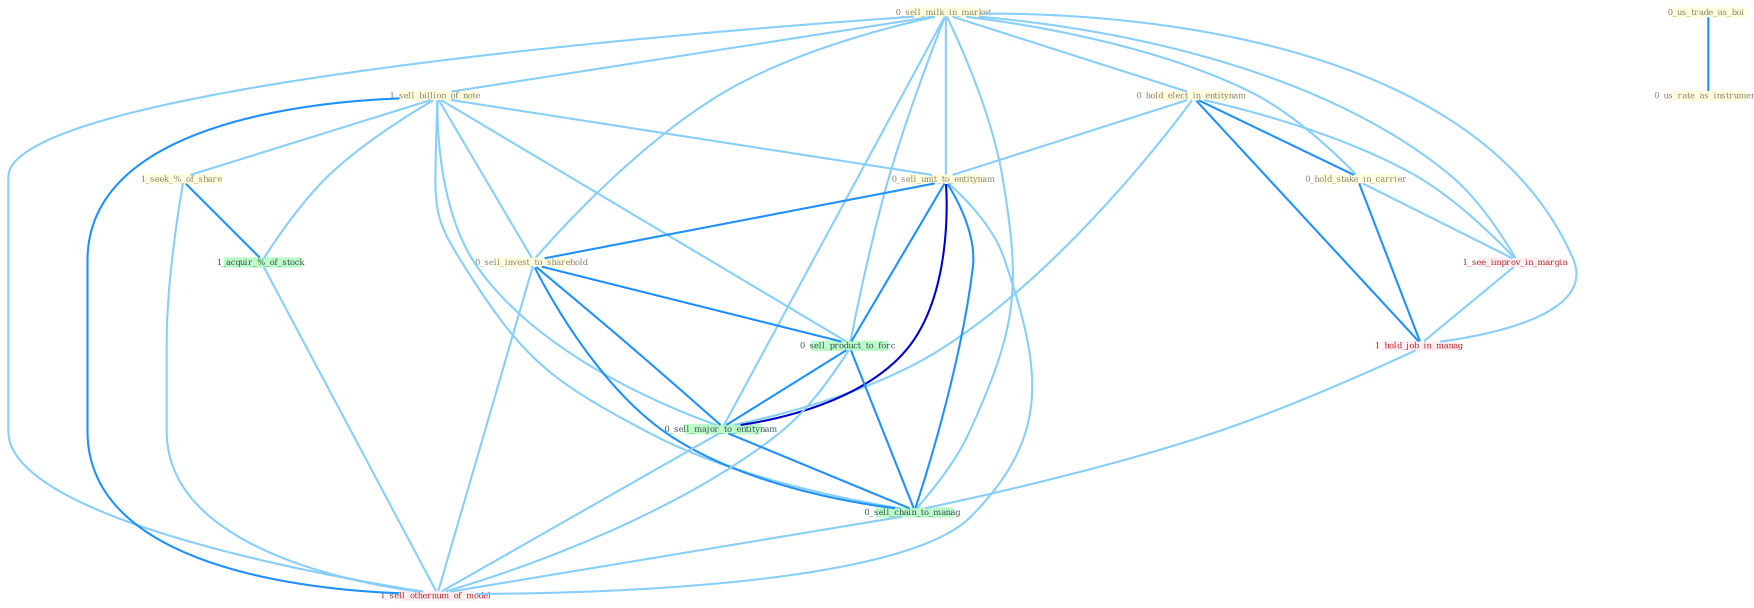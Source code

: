 Graph G{ 
    node
    [shape=polygon,style=filled,width=.5,height=.06,color="#BDFCC9",fixedsize=true,fontsize=4,
    fontcolor="#2f4f4f"];
    {node
    [color="#ffffe0", fontcolor="#8b7d6b"] "0_sell_milk_in_market " "1_sell_billion_of_note " "1_seek_%_of_share " "0_us_trade_as_boi " "0_us_rate_as_instrument " "0_hold_elect_in_entitynam " "0_sell_unit_to_entitynam " "0_hold_stake_in_carrier " "0_sell_invest_to_sharehold "}
{node [color="#fff0f5", fontcolor="#b22222"] "1_see_improv_in_margin " "1_hold_job_in_manag " "1_sell_othernum_of_model "}
edge [color="#B0E2FF"];

	"0_sell_milk_in_market " -- "1_sell_billion_of_note " [w="1", color="#87cefa" ];
	"0_sell_milk_in_market " -- "0_hold_elect_in_entitynam " [w="1", color="#87cefa" ];
	"0_sell_milk_in_market " -- "0_sell_unit_to_entitynam " [w="1", color="#87cefa" ];
	"0_sell_milk_in_market " -- "0_hold_stake_in_carrier " [w="1", color="#87cefa" ];
	"0_sell_milk_in_market " -- "0_sell_invest_to_sharehold " [w="1", color="#87cefa" ];
	"0_sell_milk_in_market " -- "1_see_improv_in_margin " [w="1", color="#87cefa" ];
	"0_sell_milk_in_market " -- "1_hold_job_in_manag " [w="1", color="#87cefa" ];
	"0_sell_milk_in_market " -- "0_sell_product_to_forc " [w="1", color="#87cefa" ];
	"0_sell_milk_in_market " -- "0_sell_major_to_entitynam " [w="1", color="#87cefa" ];
	"0_sell_milk_in_market " -- "0_sell_chain_to_manag " [w="1", color="#87cefa" ];
	"0_sell_milk_in_market " -- "1_sell_othernum_of_model " [w="1", color="#87cefa" ];
	"1_sell_billion_of_note " -- "1_seek_%_of_share " [w="1", color="#87cefa" ];
	"1_sell_billion_of_note " -- "0_sell_unit_to_entitynam " [w="1", color="#87cefa" ];
	"1_sell_billion_of_note " -- "0_sell_invest_to_sharehold " [w="1", color="#87cefa" ];
	"1_sell_billion_of_note " -- "1_acquir_%_of_stock " [w="1", color="#87cefa" ];
	"1_sell_billion_of_note " -- "0_sell_product_to_forc " [w="1", color="#87cefa" ];
	"1_sell_billion_of_note " -- "0_sell_major_to_entitynam " [w="1", color="#87cefa" ];
	"1_sell_billion_of_note " -- "0_sell_chain_to_manag " [w="1", color="#87cefa" ];
	"1_sell_billion_of_note " -- "1_sell_othernum_of_model " [w="2", color="#1e90ff" , len=0.8];
	"1_seek_%_of_share " -- "1_acquir_%_of_stock " [w="2", color="#1e90ff" , len=0.8];
	"1_seek_%_of_share " -- "1_sell_othernum_of_model " [w="1", color="#87cefa" ];
	"0_us_trade_as_boi " -- "0_us_rate_as_instrument " [w="2", color="#1e90ff" , len=0.8];
	"0_hold_elect_in_entitynam " -- "0_sell_unit_to_entitynam " [w="1", color="#87cefa" ];
	"0_hold_elect_in_entitynam " -- "0_hold_stake_in_carrier " [w="2", color="#1e90ff" , len=0.8];
	"0_hold_elect_in_entitynam " -- "1_see_improv_in_margin " [w="1", color="#87cefa" ];
	"0_hold_elect_in_entitynam " -- "1_hold_job_in_manag " [w="2", color="#1e90ff" , len=0.8];
	"0_hold_elect_in_entitynam " -- "0_sell_major_to_entitynam " [w="1", color="#87cefa" ];
	"0_sell_unit_to_entitynam " -- "0_sell_invest_to_sharehold " [w="2", color="#1e90ff" , len=0.8];
	"0_sell_unit_to_entitynam " -- "0_sell_product_to_forc " [w="2", color="#1e90ff" , len=0.8];
	"0_sell_unit_to_entitynam " -- "0_sell_major_to_entitynam " [w="3", color="#0000cd" , len=0.6];
	"0_sell_unit_to_entitynam " -- "0_sell_chain_to_manag " [w="2", color="#1e90ff" , len=0.8];
	"0_sell_unit_to_entitynam " -- "1_sell_othernum_of_model " [w="1", color="#87cefa" ];
	"0_hold_stake_in_carrier " -- "1_see_improv_in_margin " [w="1", color="#87cefa" ];
	"0_hold_stake_in_carrier " -- "1_hold_job_in_manag " [w="2", color="#1e90ff" , len=0.8];
	"0_sell_invest_to_sharehold " -- "0_sell_product_to_forc " [w="2", color="#1e90ff" , len=0.8];
	"0_sell_invest_to_sharehold " -- "0_sell_major_to_entitynam " [w="2", color="#1e90ff" , len=0.8];
	"0_sell_invest_to_sharehold " -- "0_sell_chain_to_manag " [w="2", color="#1e90ff" , len=0.8];
	"0_sell_invest_to_sharehold " -- "1_sell_othernum_of_model " [w="1", color="#87cefa" ];
	"1_see_improv_in_margin " -- "1_hold_job_in_manag " [w="1", color="#87cefa" ];
	"1_acquir_%_of_stock " -- "1_sell_othernum_of_model " [w="1", color="#87cefa" ];
	"1_hold_job_in_manag " -- "0_sell_chain_to_manag " [w="1", color="#87cefa" ];
	"0_sell_product_to_forc " -- "0_sell_major_to_entitynam " [w="2", color="#1e90ff" , len=0.8];
	"0_sell_product_to_forc " -- "0_sell_chain_to_manag " [w="2", color="#1e90ff" , len=0.8];
	"0_sell_product_to_forc " -- "1_sell_othernum_of_model " [w="1", color="#87cefa" ];
	"0_sell_major_to_entitynam " -- "0_sell_chain_to_manag " [w="2", color="#1e90ff" , len=0.8];
	"0_sell_major_to_entitynam " -- "1_sell_othernum_of_model " [w="1", color="#87cefa" ];
	"0_sell_chain_to_manag " -- "1_sell_othernum_of_model " [w="1", color="#87cefa" ];
}